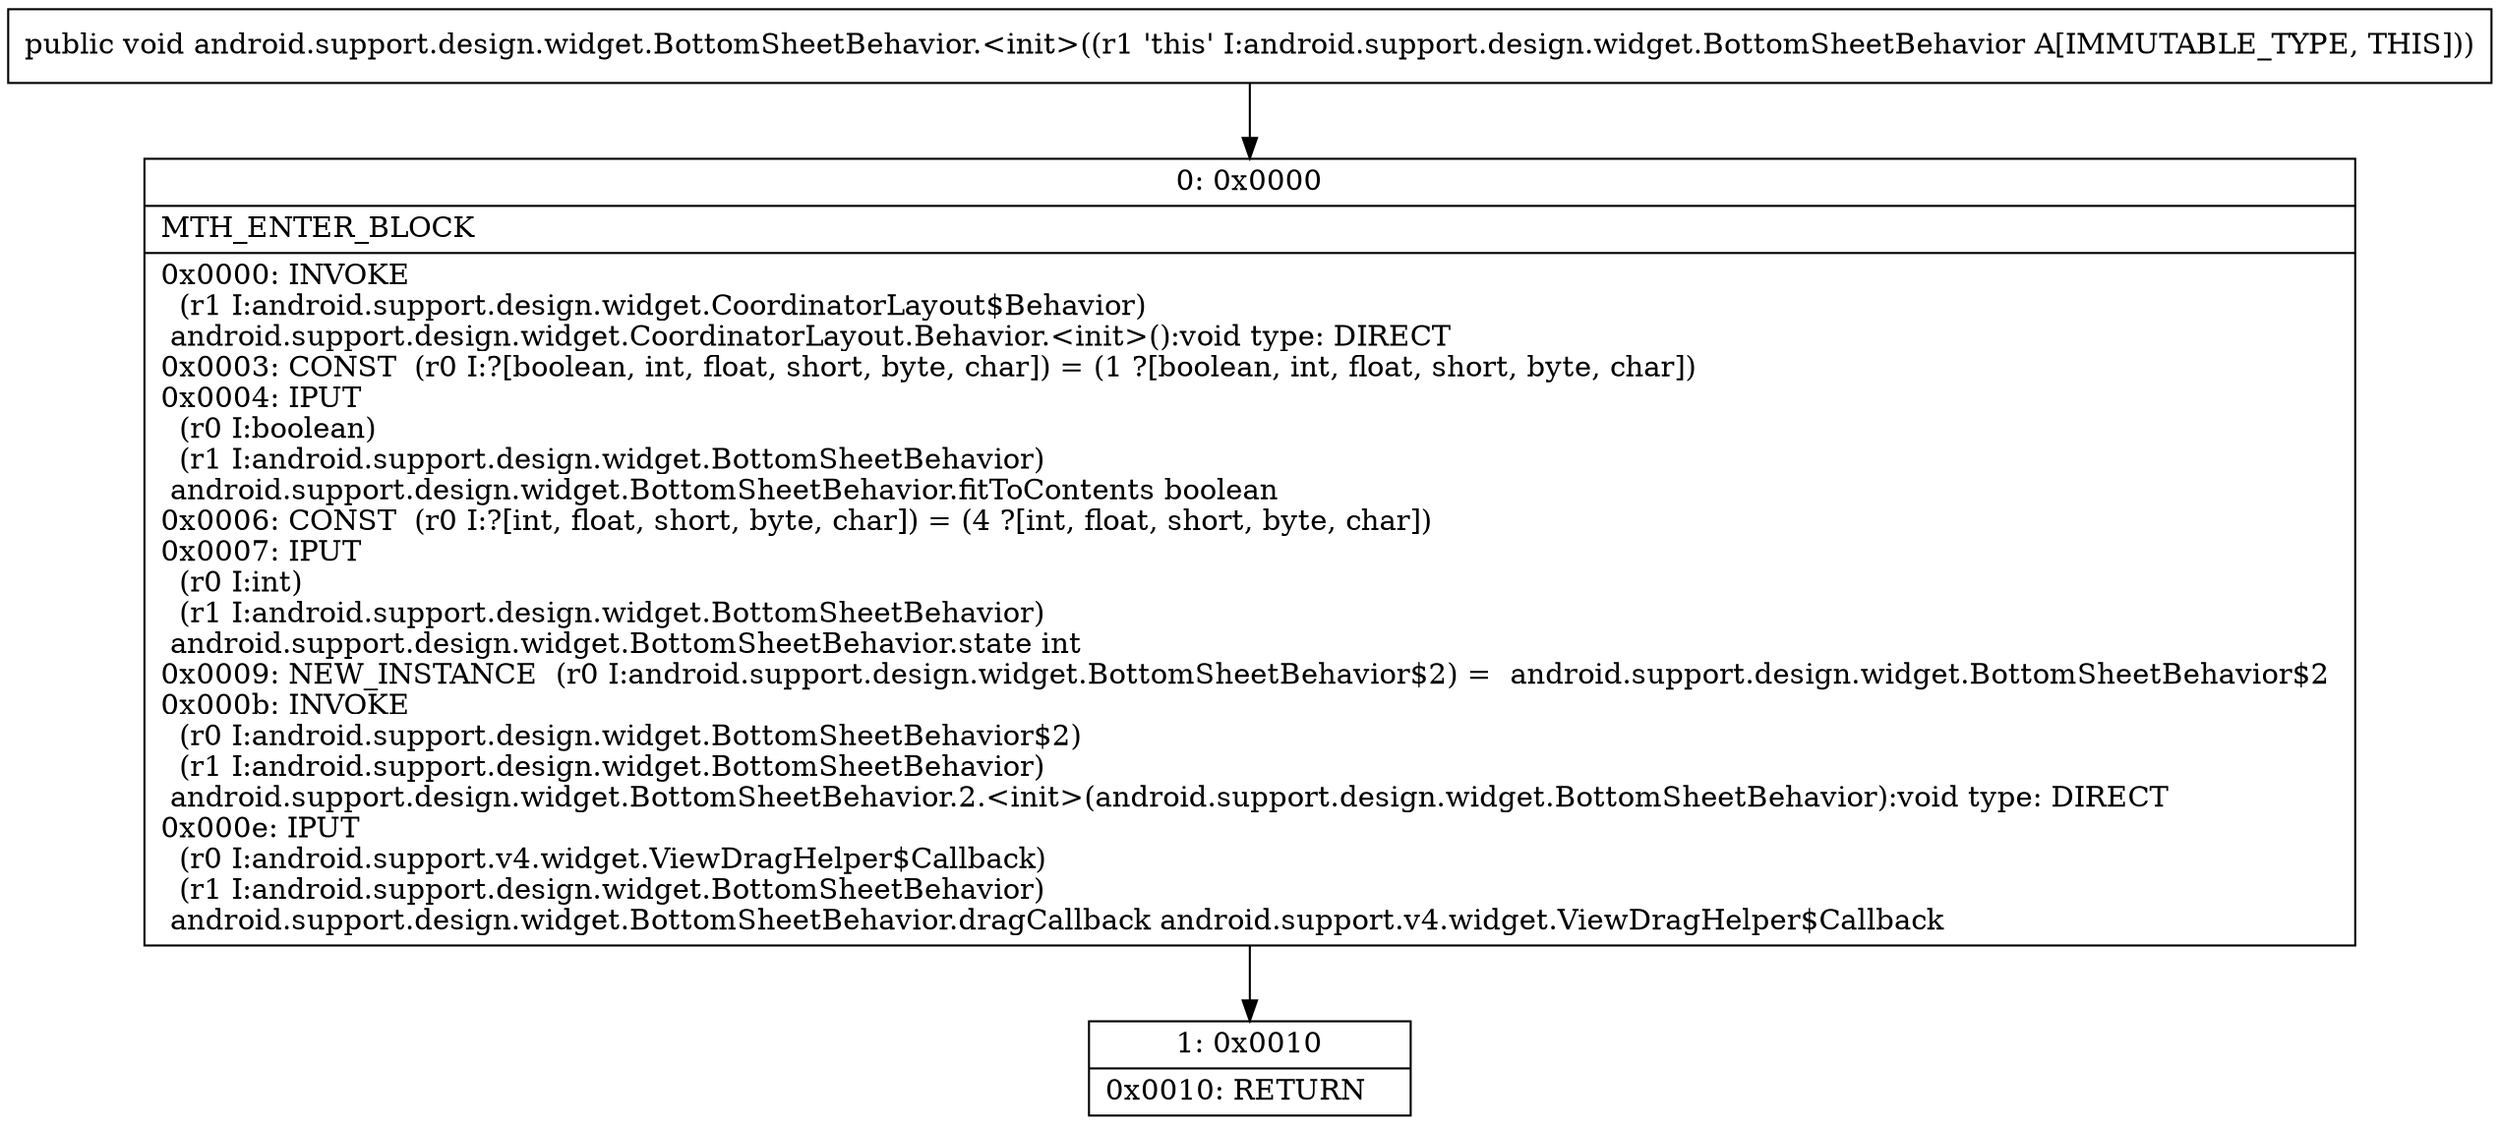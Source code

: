 digraph "CFG forandroid.support.design.widget.BottomSheetBehavior.\<init\>()V" {
Node_0 [shape=record,label="{0\:\ 0x0000|MTH_ENTER_BLOCK\l|0x0000: INVOKE  \l  (r1 I:android.support.design.widget.CoordinatorLayout$Behavior)\l android.support.design.widget.CoordinatorLayout.Behavior.\<init\>():void type: DIRECT \l0x0003: CONST  (r0 I:?[boolean, int, float, short, byte, char]) = (1 ?[boolean, int, float, short, byte, char]) \l0x0004: IPUT  \l  (r0 I:boolean)\l  (r1 I:android.support.design.widget.BottomSheetBehavior)\l android.support.design.widget.BottomSheetBehavior.fitToContents boolean \l0x0006: CONST  (r0 I:?[int, float, short, byte, char]) = (4 ?[int, float, short, byte, char]) \l0x0007: IPUT  \l  (r0 I:int)\l  (r1 I:android.support.design.widget.BottomSheetBehavior)\l android.support.design.widget.BottomSheetBehavior.state int \l0x0009: NEW_INSTANCE  (r0 I:android.support.design.widget.BottomSheetBehavior$2) =  android.support.design.widget.BottomSheetBehavior$2 \l0x000b: INVOKE  \l  (r0 I:android.support.design.widget.BottomSheetBehavior$2)\l  (r1 I:android.support.design.widget.BottomSheetBehavior)\l android.support.design.widget.BottomSheetBehavior.2.\<init\>(android.support.design.widget.BottomSheetBehavior):void type: DIRECT \l0x000e: IPUT  \l  (r0 I:android.support.v4.widget.ViewDragHelper$Callback)\l  (r1 I:android.support.design.widget.BottomSheetBehavior)\l android.support.design.widget.BottomSheetBehavior.dragCallback android.support.v4.widget.ViewDragHelper$Callback \l}"];
Node_1 [shape=record,label="{1\:\ 0x0010|0x0010: RETURN   \l}"];
MethodNode[shape=record,label="{public void android.support.design.widget.BottomSheetBehavior.\<init\>((r1 'this' I:android.support.design.widget.BottomSheetBehavior A[IMMUTABLE_TYPE, THIS])) }"];
MethodNode -> Node_0;
Node_0 -> Node_1;
}

